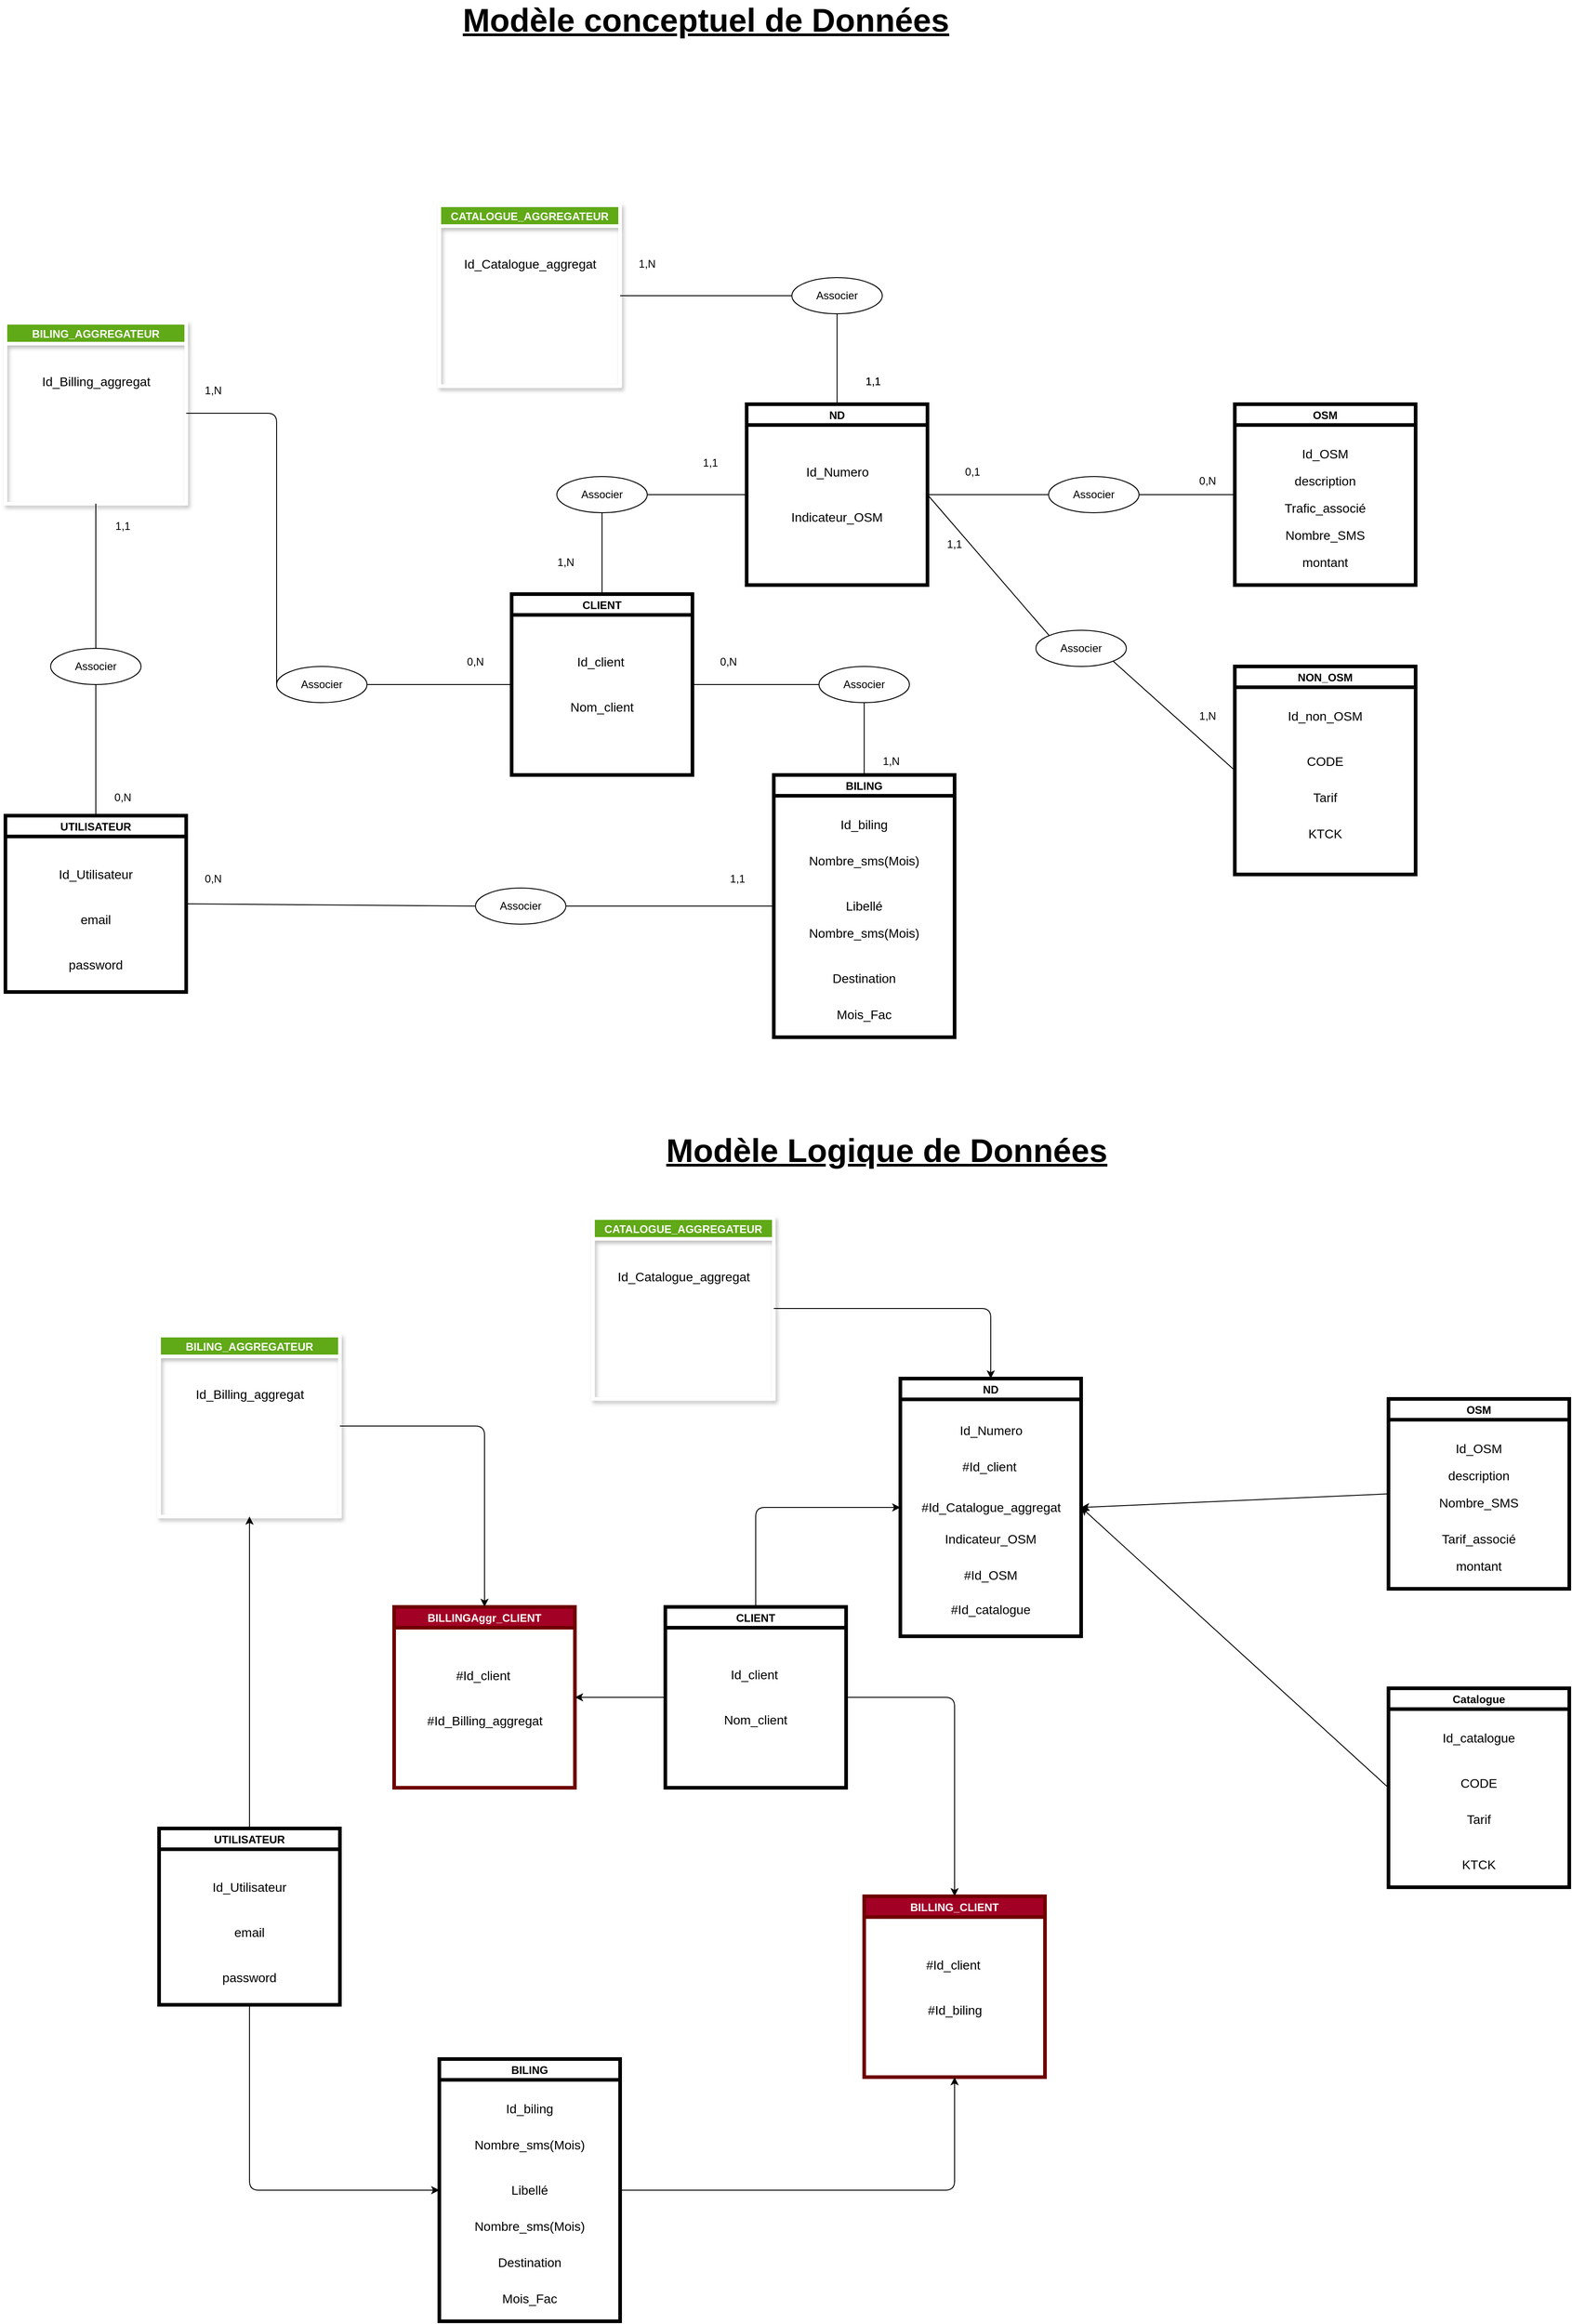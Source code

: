 <mxfile>
    <diagram id="ox7C8p8uEcDd9QCXiQIb" name="Page-1">
        <mxGraphModel dx="1126" dy="1733" grid="1" gridSize="10" guides="1" tooltips="1" connect="1" arrows="1" fold="1" page="1" pageScale="1" pageWidth="850" pageHeight="1100" math="0" shadow="0">
            <root>
                <mxCell id="0"/>
                <mxCell id="1" parent="0"/>
                <mxCell id="10" value="CLIENT" style="swimlane;startSize=23;strokeWidth=4;" parent="1" vertex="1">
                    <mxGeometry x="100" y="500" width="200" height="200" as="geometry"/>
                </mxCell>
                <mxCell id="59" value="&lt;font style=&quot;font-size: 14px;&quot;&gt;Id_client&amp;nbsp;&lt;/font&gt;" style="text;html=1;strokeColor=none;fillColor=none;align=center;verticalAlign=middle;whiteSpace=wrap;rounded=0;" parent="10" vertex="1">
                    <mxGeometry x="39.5" y="60" width="121" height="30" as="geometry"/>
                </mxCell>
                <mxCell id="159" value="&lt;span style=&quot;font-size: 14px;&quot;&gt;Nom_client&lt;/span&gt;" style="text;html=1;strokeColor=none;fillColor=none;align=center;verticalAlign=middle;whiteSpace=wrap;rounded=0;" parent="10" vertex="1">
                    <mxGeometry x="70" y="110" width="60" height="30" as="geometry"/>
                </mxCell>
                <mxCell id="11" value="OSM" style="swimlane;startSize=23;strokeWidth=4;" parent="1" vertex="1">
                    <mxGeometry x="900" y="290" width="200" height="200" as="geometry"/>
                </mxCell>
                <mxCell id="60" value="&lt;font style=&quot;font-size: 14px;&quot;&gt;Id_OSM&lt;/font&gt;" style="text;html=1;strokeColor=none;fillColor=none;align=center;verticalAlign=middle;whiteSpace=wrap;rounded=0;" parent="11" vertex="1">
                    <mxGeometry x="70" y="40" width="60" height="30" as="geometry"/>
                </mxCell>
                <mxCell id="64" value="&lt;span style=&quot;font-size: 14px;&quot;&gt;description&lt;/span&gt;" style="text;html=1;strokeColor=none;fillColor=none;align=center;verticalAlign=middle;whiteSpace=wrap;rounded=0;" parent="11" vertex="1">
                    <mxGeometry x="70" y="70" width="60" height="30" as="geometry"/>
                </mxCell>
                <mxCell id="65" value="&lt;span style=&quot;font-size: 14px;&quot;&gt;Trafic_associé&lt;/span&gt;" style="text;html=1;strokeColor=none;fillColor=none;align=center;verticalAlign=middle;whiteSpace=wrap;rounded=0;" parent="11" vertex="1">
                    <mxGeometry x="70" y="100" width="60" height="30" as="geometry"/>
                </mxCell>
                <mxCell id="66" value="&lt;span style=&quot;font-size: 14px;&quot;&gt;Nombre_SMS&lt;/span&gt;" style="text;html=1;strokeColor=none;fillColor=none;align=center;verticalAlign=middle;whiteSpace=wrap;rounded=0;" parent="11" vertex="1">
                    <mxGeometry x="70" y="130" width="60" height="30" as="geometry"/>
                </mxCell>
                <mxCell id="169" value="&lt;span style=&quot;font-size: 14px;&quot;&gt;montant&lt;br&gt;&lt;/span&gt;" style="text;html=1;strokeColor=none;fillColor=none;align=center;verticalAlign=middle;whiteSpace=wrap;rounded=0;" parent="11" vertex="1">
                    <mxGeometry x="70" y="160" width="60" height="30" as="geometry"/>
                </mxCell>
                <mxCell id="15" style="edgeStyle=entityRelationEdgeStyle;html=1;startArrow=none;endArrow=none;segment=10;curved=1;sourcePerimeterSpacing=0;targetPerimeterSpacing=0;exitX=1;exitY=0.5;exitDx=0;exitDy=0;entryX=0;entryY=0.5;entryDx=0;entryDy=0;" parent="1" source="12" target="11" edge="1">
                    <mxGeometry relative="1" as="geometry"/>
                </mxCell>
                <mxCell id="12" value="Associer" style="ellipse;whiteSpace=wrap;html=1;align=center;newEdgeStyle={&quot;edgeStyle&quot;:&quot;entityRelationEdgeStyle&quot;,&quot;startArrow&quot;:&quot;none&quot;,&quot;endArrow&quot;:&quot;none&quot;,&quot;segment&quot;:10,&quot;curved&quot;:1,&quot;sourcePerimeterSpacing&quot;:0,&quot;targetPerimeterSpacing&quot;:0};treeFolding=1;treeMoving=1;" parent="1" vertex="1">
                    <mxGeometry x="694" y="370" width="100" height="40" as="geometry"/>
                </mxCell>
                <mxCell id="16" value="0,N" style="text;html=1;strokeColor=none;fillColor=none;align=center;verticalAlign=middle;whiteSpace=wrap;rounded=0;" parent="1" vertex="1">
                    <mxGeometry x="310" y="560" width="60" height="30" as="geometry"/>
                </mxCell>
                <mxCell id="17" value="0,N" style="text;html=1;strokeColor=none;fillColor=none;align=center;verticalAlign=middle;whiteSpace=wrap;rounded=0;" parent="1" vertex="1">
                    <mxGeometry x="840" y="360" width="60" height="30" as="geometry"/>
                </mxCell>
                <mxCell id="18" value="NON_OSM" style="swimlane;startSize=23;strokeWidth=4;" parent="1" vertex="1">
                    <mxGeometry x="900" y="580" width="200" height="230" as="geometry"/>
                </mxCell>
                <mxCell id="61" value="&lt;font style=&quot;font-size: 14px;&quot;&gt;Id_non_OSM&lt;/font&gt;" style="text;html=1;strokeColor=none;fillColor=none;align=center;verticalAlign=middle;whiteSpace=wrap;rounded=0;" parent="18" vertex="1">
                    <mxGeometry x="70" y="40" width="60" height="30" as="geometry"/>
                </mxCell>
                <mxCell id="164" value="&lt;span style=&quot;font-size: 14px;&quot;&gt;CODE&lt;/span&gt;" style="text;html=1;strokeColor=none;fillColor=none;align=center;verticalAlign=middle;whiteSpace=wrap;rounded=0;" parent="18" vertex="1">
                    <mxGeometry x="70" y="90" width="60" height="30" as="geometry"/>
                </mxCell>
                <mxCell id="165" value="&lt;span style=&quot;font-size: 14px;&quot;&gt;Tarif&lt;/span&gt;" style="text;html=1;strokeColor=none;fillColor=none;align=center;verticalAlign=middle;whiteSpace=wrap;rounded=0;" parent="18" vertex="1">
                    <mxGeometry x="70" y="130" width="60" height="30" as="geometry"/>
                </mxCell>
                <mxCell id="166" value="&lt;span style=&quot;font-size: 14px;&quot;&gt;KTCK&lt;/span&gt;" style="text;html=1;strokeColor=none;fillColor=none;align=center;verticalAlign=middle;whiteSpace=wrap;rounded=0;" parent="18" vertex="1">
                    <mxGeometry x="70" y="170" width="60" height="30" as="geometry"/>
                </mxCell>
                <mxCell id="41" value="BILING" style="swimlane;startSize=23;strokeWidth=4;" parent="1" vertex="1">
                    <mxGeometry x="390" y="700" width="200" height="290" as="geometry"/>
                </mxCell>
                <mxCell id="63" value="&lt;font style=&quot;font-size: 14px;&quot;&gt;Id_biling&lt;/font&gt;" style="text;html=1;strokeColor=none;fillColor=none;align=center;verticalAlign=middle;whiteSpace=wrap;rounded=0;" parent="41" vertex="1">
                    <mxGeometry x="70" y="40" width="60" height="30" as="geometry"/>
                </mxCell>
                <mxCell id="67" value="&lt;font style=&quot;font-size: 14px;&quot;&gt;Nombre_sms(Mois)&lt;/font&gt;" style="text;html=1;strokeColor=none;fillColor=none;align=center;verticalAlign=middle;whiteSpace=wrap;rounded=0;" parent="41" vertex="1">
                    <mxGeometry x="70" y="80" width="60" height="30" as="geometry"/>
                </mxCell>
                <mxCell id="68" value="&lt;font style=&quot;font-size: 14px;&quot;&gt;Mois_Fac&lt;/font&gt;" style="text;html=1;strokeColor=none;fillColor=none;align=center;verticalAlign=middle;whiteSpace=wrap;rounded=0;" parent="41" vertex="1">
                    <mxGeometry x="70" y="250" width="60" height="30" as="geometry"/>
                </mxCell>
                <mxCell id="152" value="&lt;font style=&quot;font-size: 14px;&quot;&gt;Libellé&lt;/font&gt;" style="text;html=1;strokeColor=none;fillColor=none;align=center;verticalAlign=middle;whiteSpace=wrap;rounded=0;" parent="41" vertex="1">
                    <mxGeometry x="70" y="130" width="60" height="30" as="geometry"/>
                </mxCell>
                <mxCell id="50" value="&lt;font style=&quot;font-size: 36px;&quot;&gt;&lt;b&gt;&lt;u&gt;Modèle conceptuel de Données&lt;/u&gt;&lt;/b&gt;&lt;/font&gt;" style="text;html=1;strokeColor=none;fillColor=none;align=center;verticalAlign=middle;whiteSpace=wrap;rounded=0;" parent="1" vertex="1">
                    <mxGeometry x="40" y="-150" width="550" height="30" as="geometry"/>
                </mxCell>
                <mxCell id="53" value="Associer" style="ellipse;whiteSpace=wrap;html=1;align=center;newEdgeStyle={&quot;edgeStyle&quot;:&quot;entityRelationEdgeStyle&quot;,&quot;startArrow&quot;:&quot;none&quot;,&quot;endArrow&quot;:&quot;none&quot;,&quot;segment&quot;:10,&quot;curved&quot;:1,&quot;sourcePerimeterSpacing&quot;:0,&quot;targetPerimeterSpacing&quot;:0};treeFolding=1;treeMoving=1;" parent="1" vertex="1">
                    <mxGeometry x="440" y="580" width="100" height="40" as="geometry"/>
                </mxCell>
                <mxCell id="54" value="" style="endArrow=none;html=1;entryX=0;entryY=0.5;entryDx=0;entryDy=0;exitX=1;exitY=0.5;exitDx=0;exitDy=0;" parent="1" source="10" target="53" edge="1">
                    <mxGeometry width="50" height="50" relative="1" as="geometry">
                        <mxPoint x="850" y="670" as="sourcePoint"/>
                        <mxPoint x="900" y="620" as="targetPoint"/>
                    </mxGeometry>
                </mxCell>
                <mxCell id="56" value="" style="endArrow=none;html=1;entryX=0.5;entryY=1;entryDx=0;entryDy=0;exitX=0.5;exitY=0;exitDx=0;exitDy=0;" parent="1" source="41" target="53" edge="1">
                    <mxGeometry width="50" height="50" relative="1" as="geometry">
                        <mxPoint x="850" y="670" as="sourcePoint"/>
                        <mxPoint x="900" y="620" as="targetPoint"/>
                    </mxGeometry>
                </mxCell>
                <mxCell id="57" value="0,1" style="text;html=1;strokeColor=none;fillColor=none;align=center;verticalAlign=middle;whiteSpace=wrap;rounded=0;" parent="1" vertex="1">
                    <mxGeometry x="580" y="350" width="60" height="30" as="geometry"/>
                </mxCell>
                <mxCell id="58" value="1,N" style="text;html=1;strokeColor=none;fillColor=none;align=center;verticalAlign=middle;whiteSpace=wrap;rounded=0;" parent="1" vertex="1">
                    <mxGeometry x="490" y="670" width="60" height="30" as="geometry"/>
                </mxCell>
                <mxCell id="73" value="&lt;font style=&quot;font-size: 36px;&quot;&gt;&lt;b&gt;&lt;u&gt;Modèle Logique de Données&lt;/u&gt;&lt;/b&gt;&lt;/font&gt;" style="text;html=1;strokeColor=none;fillColor=none;align=center;verticalAlign=middle;whiteSpace=wrap;rounded=0;" parent="1" vertex="1">
                    <mxGeometry x="240" y="1100" width="550" height="30" as="geometry"/>
                </mxCell>
                <mxCell id="130" value="UTILISATEUR" style="swimlane;startSize=23;strokeWidth=4;" parent="1" vertex="1">
                    <mxGeometry x="-460" y="745" width="200" height="195" as="geometry"/>
                </mxCell>
                <mxCell id="131" value="&lt;font style=&quot;font-size: 14px;&quot;&gt;Id_Utilisateur&lt;/font&gt;" style="text;html=1;strokeColor=none;fillColor=none;align=center;verticalAlign=middle;whiteSpace=wrap;rounded=0;" parent="130" vertex="1">
                    <mxGeometry x="70" y="50" width="60" height="30" as="geometry"/>
                </mxCell>
                <mxCell id="132" value="&lt;font style=&quot;font-size: 14px;&quot;&gt;email&lt;/font&gt;" style="text;html=1;strokeColor=none;fillColor=none;align=center;verticalAlign=middle;whiteSpace=wrap;rounded=0;" parent="130" vertex="1">
                    <mxGeometry x="70" y="100" width="60" height="30" as="geometry"/>
                </mxCell>
                <mxCell id="133" value="&lt;span style=&quot;font-size: 14px;&quot;&gt;password&lt;/span&gt;" style="text;html=1;strokeColor=none;fillColor=none;align=center;verticalAlign=middle;whiteSpace=wrap;rounded=0;" parent="130" vertex="1">
                    <mxGeometry x="70" y="150" width="60" height="30" as="geometry"/>
                </mxCell>
                <mxCell id="135" style="edgeStyle=entityRelationEdgeStyle;html=1;startArrow=none;endArrow=none;segment=10;curved=1;sourcePerimeterSpacing=0;targetPerimeterSpacing=0;exitX=1;exitY=0.5;exitDx=0;exitDy=0;entryX=0;entryY=0.5;entryDx=0;entryDy=0;" parent="1" source="134" target="41" edge="1">
                    <mxGeometry relative="1" as="geometry"/>
                </mxCell>
                <mxCell id="136" style="edgeStyle=entityRelationEdgeStyle;html=1;startArrow=none;endArrow=none;segment=10;curved=1;sourcePerimeterSpacing=0;targetPerimeterSpacing=0;exitX=0;exitY=0.5;exitDx=0;exitDy=0;entryX=1;entryY=0.5;entryDx=0;entryDy=0;" parent="1" source="134" target="130" edge="1">
                    <mxGeometry relative="1" as="geometry"/>
                </mxCell>
                <mxCell id="134" value="Associer" style="ellipse;whiteSpace=wrap;html=1;align=center;newEdgeStyle={&quot;edgeStyle&quot;:&quot;entityRelationEdgeStyle&quot;,&quot;startArrow&quot;:&quot;none&quot;,&quot;endArrow&quot;:&quot;none&quot;,&quot;segment&quot;:10,&quot;curved&quot;:1,&quot;sourcePerimeterSpacing&quot;:0,&quot;targetPerimeterSpacing&quot;:0};treeFolding=1;treeMoving=1;" parent="1" vertex="1">
                    <mxGeometry x="60" y="825" width="100" height="40" as="geometry"/>
                </mxCell>
                <mxCell id="142" value="1,1" style="text;html=1;strokeColor=none;fillColor=none;align=center;verticalAlign=middle;whiteSpace=wrap;rounded=0;" parent="1" vertex="1">
                    <mxGeometry x="320" y="800" width="60" height="30" as="geometry"/>
                </mxCell>
                <mxCell id="143" value="0,N" style="text;html=1;strokeColor=none;fillColor=none;align=center;verticalAlign=middle;whiteSpace=wrap;rounded=0;" parent="1" vertex="1">
                    <mxGeometry x="-260" y="800" width="60" height="30" as="geometry"/>
                </mxCell>
                <mxCell id="150" value="&lt;font style=&quot;font-size: 14px;&quot;&gt;Nombre_sms(Mois)&lt;/font&gt;" style="text;html=1;strokeColor=none;fillColor=none;align=center;verticalAlign=middle;whiteSpace=wrap;rounded=0;" parent="1" vertex="1">
                    <mxGeometry x="460" y="860" width="60" height="30" as="geometry"/>
                </mxCell>
                <mxCell id="151" value="&lt;font style=&quot;font-size: 14px;&quot;&gt;Destination&lt;/font&gt;" style="text;html=1;strokeColor=none;fillColor=none;align=center;verticalAlign=middle;whiteSpace=wrap;rounded=0;" parent="1" vertex="1">
                    <mxGeometry x="460" y="910" width="60" height="30" as="geometry"/>
                </mxCell>
                <mxCell id="172" value="ND" style="swimlane;startSize=23;strokeWidth=4;" parent="1" vertex="1">
                    <mxGeometry x="360" y="290" width="200" height="200" as="geometry"/>
                </mxCell>
                <mxCell id="173" value="&lt;span style=&quot;font-size: 14px;&quot;&gt;Id_Numero&lt;/span&gt;" style="text;html=1;strokeColor=none;fillColor=none;align=center;verticalAlign=middle;whiteSpace=wrap;rounded=0;" parent="172" vertex="1">
                    <mxGeometry x="39.5" y="60" width="121" height="30" as="geometry"/>
                </mxCell>
                <mxCell id="312" value="&lt;font style=&quot;font-size: 14px;&quot;&gt;Indicateur_OSM&lt;/font&gt;" style="text;html=1;strokeColor=none;fillColor=none;align=center;verticalAlign=middle;whiteSpace=wrap;rounded=0;" parent="172" vertex="1">
                    <mxGeometry x="70" y="110" width="60" height="30" as="geometry"/>
                </mxCell>
                <mxCell id="175" value="" style="endArrow=none;html=1;entryX=0;entryY=0.5;entryDx=0;entryDy=0;exitX=1;exitY=0.5;exitDx=0;exitDy=0;" parent="1" source="172" target="12" edge="1">
                    <mxGeometry width="50" height="50" relative="1" as="geometry">
                        <mxPoint x="650" y="580" as="sourcePoint"/>
                        <mxPoint x="700" y="530" as="targetPoint"/>
                    </mxGeometry>
                </mxCell>
                <mxCell id="179" value="Associer" style="ellipse;whiteSpace=wrap;html=1;align=center;newEdgeStyle={&quot;edgeStyle&quot;:&quot;entityRelationEdgeStyle&quot;,&quot;startArrow&quot;:&quot;none&quot;,&quot;endArrow&quot;:&quot;none&quot;,&quot;segment&quot;:10,&quot;curved&quot;:1,&quot;sourcePerimeterSpacing&quot;:0,&quot;targetPerimeterSpacing&quot;:0};treeFolding=1;treeMoving=1;" parent="1" vertex="1">
                    <mxGeometry x="150" y="370" width="100" height="40" as="geometry"/>
                </mxCell>
                <mxCell id="180" value="" style="endArrow=none;html=1;exitX=0.5;exitY=1;exitDx=0;exitDy=0;entryX=0.5;entryY=0;entryDx=0;entryDy=0;" parent="1" source="179" target="10" edge="1">
                    <mxGeometry width="50" height="50" relative="1" as="geometry">
                        <mxPoint x="650" y="580" as="sourcePoint"/>
                        <mxPoint x="700" y="530" as="targetPoint"/>
                    </mxGeometry>
                </mxCell>
                <mxCell id="181" value="" style="endArrow=none;html=1;entryX=1;entryY=0.5;entryDx=0;entryDy=0;exitX=0;exitY=0.5;exitDx=0;exitDy=0;" parent="1" source="172" target="179" edge="1">
                    <mxGeometry width="50" height="50" relative="1" as="geometry">
                        <mxPoint x="650" y="580" as="sourcePoint"/>
                        <mxPoint x="700" y="530" as="targetPoint"/>
                    </mxGeometry>
                </mxCell>
                <mxCell id="182" value="1,1" style="text;html=1;strokeColor=none;fillColor=none;align=center;verticalAlign=middle;whiteSpace=wrap;rounded=0;" parent="1" vertex="1">
                    <mxGeometry x="290" y="340" width="60" height="30" as="geometry"/>
                </mxCell>
                <mxCell id="184" value="1,N" style="text;html=1;strokeColor=none;fillColor=none;align=center;verticalAlign=middle;whiteSpace=wrap;rounded=0;" parent="1" vertex="1">
                    <mxGeometry x="130" y="450" width="60" height="30" as="geometry"/>
                </mxCell>
                <mxCell id="185" value="BILING_AGGREGATEUR" style="swimlane;startSize=23;fillColor=#60a917;fontColor=#ffffff;strokeColor=#FFFFFF;shadow=1;strokeWidth=4;" parent="1" vertex="1">
                    <mxGeometry x="-460" y="200" width="200" height="200" as="geometry"/>
                </mxCell>
                <mxCell id="186" value="&lt;span style=&quot;font-size: 14px;&quot;&gt;Id_Billing_aggregat&lt;/span&gt;" style="text;html=1;strokeColor=none;fillColor=none;align=center;verticalAlign=middle;whiteSpace=wrap;rounded=0;" parent="185" vertex="1">
                    <mxGeometry x="39.5" y="50" width="121" height="30" as="geometry"/>
                </mxCell>
                <mxCell id="187" value="Associer" style="ellipse;whiteSpace=wrap;html=1;align=center;newEdgeStyle={&quot;edgeStyle&quot;:&quot;entityRelationEdgeStyle&quot;,&quot;startArrow&quot;:&quot;none&quot;,&quot;endArrow&quot;:&quot;none&quot;,&quot;segment&quot;:10,&quot;curved&quot;:1,&quot;sourcePerimeterSpacing&quot;:0,&quot;targetPerimeterSpacing&quot;:0};treeFolding=1;treeMoving=1;" parent="1" vertex="1">
                    <mxGeometry x="410" y="150" width="100" height="40" as="geometry"/>
                </mxCell>
                <mxCell id="189" value="" style="endArrow=none;html=1;entryX=0.5;entryY=0;entryDx=0;entryDy=0;exitX=0.5;exitY=1;exitDx=0;exitDy=0;" parent="1" source="187" target="172" edge="1">
                    <mxGeometry width="50" height="50" relative="1" as="geometry">
                        <mxPoint x="460" y="190" as="sourcePoint"/>
                        <mxPoint x="470" y="70" as="targetPoint"/>
                    </mxGeometry>
                </mxCell>
                <mxCell id="190" value="CATALOGUE_AGGREGATEUR" style="swimlane;startSize=23;fillColor=#60a917;fontColor=#ffffff;strokeColor=#FFFFFF;shadow=1;strokeWidth=4;" parent="1" vertex="1">
                    <mxGeometry x="20" y="70" width="200" height="200" as="geometry"/>
                </mxCell>
                <mxCell id="191" value="&lt;span style=&quot;font-size: 14px;&quot;&gt;Id_Catalogue_aggregat&lt;/span&gt;" style="text;html=1;strokeColor=none;fillColor=none;align=center;verticalAlign=middle;whiteSpace=wrap;rounded=0;" parent="190" vertex="1">
                    <mxGeometry x="39.5" y="50" width="121" height="30" as="geometry"/>
                </mxCell>
                <mxCell id="192" value="" style="endArrow=none;html=1;exitX=1;exitY=0.5;exitDx=0;exitDy=0;entryX=0;entryY=0.5;entryDx=0;entryDy=0;" parent="1" source="190" target="187" edge="1">
                    <mxGeometry width="50" height="50" relative="1" as="geometry">
                        <mxPoint x="400" y="200" as="sourcePoint"/>
                        <mxPoint x="450" y="150" as="targetPoint"/>
                    </mxGeometry>
                </mxCell>
                <mxCell id="194" value="Associer" style="ellipse;whiteSpace=wrap;html=1;align=center;newEdgeStyle={&quot;edgeStyle&quot;:&quot;entityRelationEdgeStyle&quot;,&quot;startArrow&quot;:&quot;none&quot;,&quot;endArrow&quot;:&quot;none&quot;,&quot;segment&quot;:10,&quot;curved&quot;:1,&quot;sourcePerimeterSpacing&quot;:0,&quot;targetPerimeterSpacing&quot;:0};treeFolding=1;treeMoving=1;" parent="1" vertex="1">
                    <mxGeometry x="-160" y="580" width="100" height="40" as="geometry"/>
                </mxCell>
                <mxCell id="196" value="" style="endArrow=none;html=1;fontSize=13;entryX=1;entryY=0.5;entryDx=0;entryDy=0;exitX=0;exitY=0.5;exitDx=0;exitDy=0;" parent="1" source="10" target="194" edge="1">
                    <mxGeometry width="50" height="50" relative="1" as="geometry">
                        <mxPoint x="240" y="490" as="sourcePoint"/>
                        <mxPoint x="290" y="440" as="targetPoint"/>
                    </mxGeometry>
                </mxCell>
                <mxCell id="197" value="" style="endArrow=none;html=1;fontSize=13;entryX=1;entryY=0.5;entryDx=0;entryDy=0;exitX=0;exitY=0.5;exitDx=0;exitDy=0;" parent="1" source="194" target="185" edge="1">
                    <mxGeometry width="50" height="50" relative="1" as="geometry">
                        <mxPoint x="240" y="490" as="sourcePoint"/>
                        <mxPoint x="290" y="440" as="targetPoint"/>
                        <Array as="points">
                            <mxPoint x="-160" y="300"/>
                        </Array>
                    </mxGeometry>
                </mxCell>
                <mxCell id="198" value="Associer" style="ellipse;whiteSpace=wrap;html=1;align=center;newEdgeStyle={&quot;edgeStyle&quot;:&quot;entityRelationEdgeStyle&quot;,&quot;startArrow&quot;:&quot;none&quot;,&quot;endArrow&quot;:&quot;none&quot;,&quot;segment&quot;:10,&quot;curved&quot;:1,&quot;sourcePerimeterSpacing&quot;:0,&quot;targetPerimeterSpacing&quot;:0};treeFolding=1;treeMoving=1;" parent="1" vertex="1">
                    <mxGeometry x="-410" y="560" width="100" height="40" as="geometry"/>
                </mxCell>
                <mxCell id="199" value="" style="endArrow=none;html=1;fontSize=13;entryX=0.5;entryY=1;entryDx=0;entryDy=0;exitX=0.5;exitY=0;exitDx=0;exitDy=0;" parent="1" source="198" target="185" edge="1">
                    <mxGeometry width="50" height="50" relative="1" as="geometry">
                        <mxPoint x="150" y="550" as="sourcePoint"/>
                        <mxPoint x="200" y="500" as="targetPoint"/>
                    </mxGeometry>
                </mxCell>
                <mxCell id="200" value="" style="endArrow=none;html=1;fontSize=13;entryX=0.5;entryY=1;entryDx=0;entryDy=0;exitX=0.5;exitY=0;exitDx=0;exitDy=0;" parent="1" source="130" target="198" edge="1">
                    <mxGeometry width="50" height="50" relative="1" as="geometry">
                        <mxPoint x="-360" y="730" as="sourcePoint"/>
                        <mxPoint x="200" y="500" as="targetPoint"/>
                    </mxGeometry>
                </mxCell>
                <mxCell id="201" value="0,N" style="text;html=1;strokeColor=none;fillColor=none;align=center;verticalAlign=middle;whiteSpace=wrap;rounded=0;" parent="1" vertex="1">
                    <mxGeometry x="-360" y="710" width="60" height="30" as="geometry"/>
                </mxCell>
                <mxCell id="202" value="1,1" style="text;html=1;strokeColor=none;fillColor=none;align=center;verticalAlign=middle;whiteSpace=wrap;rounded=0;" parent="1" vertex="1">
                    <mxGeometry x="-360" y="410" width="60" height="30" as="geometry"/>
                </mxCell>
                <mxCell id="203" value="1,N" style="text;html=1;strokeColor=none;fillColor=none;align=center;verticalAlign=middle;whiteSpace=wrap;rounded=0;" parent="1" vertex="1">
                    <mxGeometry x="-260" y="260" width="60" height="30" as="geometry"/>
                </mxCell>
                <mxCell id="204" value="0,N" style="text;html=1;strokeColor=none;fillColor=none;align=center;verticalAlign=middle;whiteSpace=wrap;rounded=0;" parent="1" vertex="1">
                    <mxGeometry x="30" y="560" width="60" height="30" as="geometry"/>
                </mxCell>
                <mxCell id="207" value="CLIENT" style="swimlane;startSize=23;strokeWidth=4;" parent="1" vertex="1">
                    <mxGeometry x="270" y="1620" width="200" height="200" as="geometry"/>
                </mxCell>
                <mxCell id="208" value="&lt;font style=&quot;font-size: 14px;&quot;&gt;Id_client&amp;nbsp;&lt;/font&gt;" style="text;html=1;strokeColor=none;fillColor=none;align=center;verticalAlign=middle;whiteSpace=wrap;rounded=0;" parent="207" vertex="1">
                    <mxGeometry x="39.5" y="60" width="121" height="30" as="geometry"/>
                </mxCell>
                <mxCell id="209" value="&lt;span style=&quot;font-size: 14px;&quot;&gt;Nom_client&lt;/span&gt;" style="text;html=1;strokeColor=none;fillColor=none;align=center;verticalAlign=middle;whiteSpace=wrap;rounded=0;" parent="207" vertex="1">
                    <mxGeometry x="70" y="110" width="60" height="30" as="geometry"/>
                </mxCell>
                <mxCell id="210" value="OSM" style="swimlane;startSize=23;strokeWidth=4;" parent="1" vertex="1">
                    <mxGeometry x="1070" y="1390" width="200" height="210" as="geometry"/>
                </mxCell>
                <mxCell id="211" value="&lt;font style=&quot;font-size: 14px;&quot;&gt;Id_OSM&lt;/font&gt;" style="text;html=1;strokeColor=none;fillColor=none;align=center;verticalAlign=middle;whiteSpace=wrap;rounded=0;" parent="210" vertex="1">
                    <mxGeometry x="70" y="40" width="60" height="30" as="geometry"/>
                </mxCell>
                <mxCell id="212" value="&lt;span style=&quot;font-size: 14px;&quot;&gt;description&lt;/span&gt;" style="text;html=1;strokeColor=none;fillColor=none;align=center;verticalAlign=middle;whiteSpace=wrap;rounded=0;" parent="210" vertex="1">
                    <mxGeometry x="70" y="70" width="60" height="30" as="geometry"/>
                </mxCell>
                <mxCell id="213" value="&lt;span style=&quot;font-size: 14px;&quot;&gt;Tarif_associé&lt;/span&gt;" style="text;html=1;strokeColor=none;fillColor=none;align=center;verticalAlign=middle;whiteSpace=wrap;rounded=0;" parent="210" vertex="1">
                    <mxGeometry x="70" y="140" width="60" height="30" as="geometry"/>
                </mxCell>
                <mxCell id="214" value="&lt;span style=&quot;font-size: 14px;&quot;&gt;Nombre_SMS&lt;/span&gt;" style="text;html=1;strokeColor=none;fillColor=none;align=center;verticalAlign=middle;whiteSpace=wrap;rounded=0;" parent="210" vertex="1">
                    <mxGeometry x="70" y="100" width="60" height="30" as="geometry"/>
                </mxCell>
                <mxCell id="215" value="&lt;span style=&quot;font-size: 14px;&quot;&gt;montant&lt;br&gt;&lt;/span&gt;" style="text;html=1;strokeColor=none;fillColor=none;align=center;verticalAlign=middle;whiteSpace=wrap;rounded=0;" parent="210" vertex="1">
                    <mxGeometry x="70" y="170" width="60" height="30" as="geometry"/>
                </mxCell>
                <mxCell id="220" value="Catalogue" style="swimlane;startSize=23;strokeWidth=4;" parent="1" vertex="1">
                    <mxGeometry x="1070" y="1710" width="200" height="220" as="geometry"/>
                </mxCell>
                <mxCell id="221" value="&lt;span style=&quot;font-size: 14px;&quot;&gt;Id_catalogue&lt;/span&gt;" style="text;html=1;strokeColor=none;fillColor=none;align=center;verticalAlign=middle;whiteSpace=wrap;rounded=0;" parent="220" vertex="1">
                    <mxGeometry x="70" y="40" width="60" height="30" as="geometry"/>
                </mxCell>
                <mxCell id="223" value="&lt;span style=&quot;font-size: 14px;&quot;&gt;CODE&lt;/span&gt;" style="text;html=1;strokeColor=none;fillColor=none;align=center;verticalAlign=middle;whiteSpace=wrap;rounded=0;" parent="220" vertex="1">
                    <mxGeometry x="70" y="90" width="60" height="30" as="geometry"/>
                </mxCell>
                <mxCell id="224" value="&lt;span style=&quot;font-size: 14px;&quot;&gt;Tarif&lt;/span&gt;" style="text;html=1;strokeColor=none;fillColor=none;align=center;verticalAlign=middle;whiteSpace=wrap;rounded=0;" parent="220" vertex="1">
                    <mxGeometry x="70" y="130" width="60" height="30" as="geometry"/>
                </mxCell>
                <mxCell id="225" value="&lt;span style=&quot;font-size: 14px;&quot;&gt;KTCK&lt;/span&gt;" style="text;html=1;strokeColor=none;fillColor=none;align=center;verticalAlign=middle;whiteSpace=wrap;rounded=0;" parent="220" vertex="1">
                    <mxGeometry x="70" y="180" width="60" height="30" as="geometry"/>
                </mxCell>
                <mxCell id="238" value="BILING" style="swimlane;startSize=23;strokeWidth=4;" parent="1" vertex="1">
                    <mxGeometry x="20" y="2120" width="200" height="290" as="geometry"/>
                </mxCell>
                <mxCell id="239" value="&lt;font style=&quot;font-size: 14px;&quot;&gt;Id_biling&lt;/font&gt;" style="text;html=1;strokeColor=none;fillColor=none;align=center;verticalAlign=middle;whiteSpace=wrap;rounded=0;" parent="238" vertex="1">
                    <mxGeometry x="70" y="40" width="60" height="30" as="geometry"/>
                </mxCell>
                <mxCell id="240" value="&lt;font style=&quot;font-size: 14px;&quot;&gt;Nombre_sms(Mois)&lt;/font&gt;" style="text;html=1;strokeColor=none;fillColor=none;align=center;verticalAlign=middle;whiteSpace=wrap;rounded=0;" parent="238" vertex="1">
                    <mxGeometry x="70" y="80" width="60" height="30" as="geometry"/>
                </mxCell>
                <mxCell id="241" value="&lt;font style=&quot;font-size: 14px;&quot;&gt;Mois_Fac&lt;/font&gt;" style="text;html=1;strokeColor=none;fillColor=none;align=center;verticalAlign=middle;whiteSpace=wrap;rounded=0;" parent="238" vertex="1">
                    <mxGeometry x="70" y="250" width="60" height="30" as="geometry"/>
                </mxCell>
                <mxCell id="242" value="&lt;font style=&quot;font-size: 14px;&quot;&gt;Libellé&lt;/font&gt;" style="text;html=1;strokeColor=none;fillColor=none;align=center;verticalAlign=middle;whiteSpace=wrap;rounded=0;" parent="238" vertex="1">
                    <mxGeometry x="70" y="130" width="60" height="30" as="geometry"/>
                </mxCell>
                <mxCell id="257" value="&lt;font style=&quot;font-size: 14px;&quot;&gt;Nombre_sms(Mois)&lt;/font&gt;" style="text;html=1;strokeColor=none;fillColor=none;align=center;verticalAlign=middle;whiteSpace=wrap;rounded=0;" parent="238" vertex="1">
                    <mxGeometry x="70" y="170" width="60" height="30" as="geometry"/>
                </mxCell>
                <mxCell id="258" value="&lt;font style=&quot;font-size: 14px;&quot;&gt;Destination&lt;/font&gt;" style="text;html=1;strokeColor=none;fillColor=none;align=center;verticalAlign=middle;whiteSpace=wrap;rounded=0;" parent="238" vertex="1">
                    <mxGeometry x="70" y="210" width="60" height="30" as="geometry"/>
                </mxCell>
                <mxCell id="248" value="UTILISATEUR" style="swimlane;startSize=23;strokeWidth=4;" parent="1" vertex="1">
                    <mxGeometry x="-290" y="1865" width="200" height="195" as="geometry"/>
                </mxCell>
                <mxCell id="249" value="&lt;font style=&quot;font-size: 14px;&quot;&gt;Id_Utilisateur&lt;/font&gt;" style="text;html=1;strokeColor=none;fillColor=none;align=center;verticalAlign=middle;whiteSpace=wrap;rounded=0;" parent="248" vertex="1">
                    <mxGeometry x="70" y="50" width="60" height="30" as="geometry"/>
                </mxCell>
                <mxCell id="250" value="&lt;font style=&quot;font-size: 14px;&quot;&gt;email&lt;/font&gt;" style="text;html=1;strokeColor=none;fillColor=none;align=center;verticalAlign=middle;whiteSpace=wrap;rounded=0;" parent="248" vertex="1">
                    <mxGeometry x="70" y="100" width="60" height="30" as="geometry"/>
                </mxCell>
                <mxCell id="251" value="&lt;span style=&quot;font-size: 14px;&quot;&gt;password&lt;/span&gt;" style="text;html=1;strokeColor=none;fillColor=none;align=center;verticalAlign=middle;whiteSpace=wrap;rounded=0;" parent="248" vertex="1">
                    <mxGeometry x="70" y="150" width="60" height="30" as="geometry"/>
                </mxCell>
                <mxCell id="259" value="ND" style="swimlane;startSize=23;strokeWidth=4;" parent="1" vertex="1">
                    <mxGeometry x="530" y="1367.5" width="200" height="285" as="geometry"/>
                </mxCell>
                <mxCell id="260" value="&lt;span style=&quot;font-size: 14px;&quot;&gt;Id_Numero&lt;/span&gt;" style="text;html=1;strokeColor=none;fillColor=none;align=center;verticalAlign=middle;whiteSpace=wrap;rounded=0;" parent="259" vertex="1">
                    <mxGeometry x="39.5" y="42.5" width="121" height="30" as="geometry"/>
                </mxCell>
                <mxCell id="289" value="&lt;font style=&quot;font-size: 14px;&quot;&gt;#Id_client&amp;nbsp;&lt;/font&gt;" style="text;html=1;strokeColor=none;fillColor=none;align=center;verticalAlign=middle;whiteSpace=wrap;rounded=0;" parent="259" vertex="1">
                    <mxGeometry x="39.5" y="82.5" width="121" height="30" as="geometry"/>
                </mxCell>
                <mxCell id="290" value="&lt;span style=&quot;font-size: 14px;&quot;&gt;#Id_Catalogue_aggregat&lt;/span&gt;" style="text;html=1;strokeColor=none;fillColor=none;align=center;verticalAlign=middle;whiteSpace=wrap;rounded=0;" parent="259" vertex="1">
                    <mxGeometry x="39.5" y="127.5" width="121" height="30" as="geometry"/>
                </mxCell>
                <mxCell id="307" value="&lt;font style=&quot;font-size: 14px;&quot;&gt;#Id_OSM&lt;/font&gt;" style="text;html=1;strokeColor=none;fillColor=none;align=center;verticalAlign=middle;whiteSpace=wrap;rounded=0;" parent="259" vertex="1">
                    <mxGeometry x="70" y="202.5" width="60" height="30" as="geometry"/>
                </mxCell>
                <mxCell id="320" value="&lt;font style=&quot;font-size: 14px;&quot;&gt;Indicateur_OSM&lt;/font&gt;" style="text;html=1;strokeColor=none;fillColor=none;align=center;verticalAlign=middle;whiteSpace=wrap;rounded=0;" parent="259" vertex="1">
                    <mxGeometry x="70" y="162.5" width="60" height="30" as="geometry"/>
                </mxCell>
                <mxCell id="321" value="&lt;font style=&quot;font-size: 14px;&quot;&gt;#Id_catalogue&lt;/font&gt;" style="text;html=1;strokeColor=none;fillColor=none;align=center;verticalAlign=middle;whiteSpace=wrap;rounded=0;" parent="259" vertex="1">
                    <mxGeometry x="70" y="240" width="60" height="30" as="geometry"/>
                </mxCell>
                <mxCell id="267" value="BILING_AGGREGATEUR" style="swimlane;startSize=23;fillColor=#60a917;fontColor=#ffffff;strokeColor=#FFFFFF;shadow=1;strokeWidth=4;" parent="1" vertex="1">
                    <mxGeometry x="-290" y="1320" width="200" height="200" as="geometry"/>
                </mxCell>
                <mxCell id="268" value="&lt;span style=&quot;font-size: 14px;&quot;&gt;Id_Billing_aggregat&lt;/span&gt;" style="text;html=1;strokeColor=none;fillColor=none;align=center;verticalAlign=middle;whiteSpace=wrap;rounded=0;" parent="267" vertex="1">
                    <mxGeometry x="39.5" y="50" width="121" height="30" as="geometry"/>
                </mxCell>
                <mxCell id="271" value="CATALOGUE_AGGREGATEUR" style="swimlane;startSize=23;fillColor=#60a917;fontColor=#ffffff;strokeColor=#FFFFFF;shadow=1;strokeWidth=4;" parent="1" vertex="1">
                    <mxGeometry x="190" y="1190" width="200" height="200" as="geometry"/>
                </mxCell>
                <mxCell id="272" value="&lt;span style=&quot;font-size: 14px;&quot;&gt;Id_Catalogue_aggregat&lt;/span&gt;" style="text;html=1;strokeColor=none;fillColor=none;align=center;verticalAlign=middle;whiteSpace=wrap;rounded=0;" parent="271" vertex="1">
                    <mxGeometry x="39.5" y="50" width="121" height="30" as="geometry"/>
                </mxCell>
                <mxCell id="284" value="1,N" style="text;html=1;strokeColor=none;fillColor=none;align=center;verticalAlign=middle;whiteSpace=wrap;rounded=0;" parent="1" vertex="1">
                    <mxGeometry x="220" y="120" width="60" height="30" as="geometry"/>
                </mxCell>
                <mxCell id="285" value="1,1" style="text;html=1;strokeColor=none;fillColor=none;align=center;verticalAlign=middle;whiteSpace=wrap;rounded=0;" parent="1" vertex="1">
                    <mxGeometry x="470" y="250" width="60" height="30" as="geometry"/>
                </mxCell>
                <mxCell id="286" value="" style="endArrow=classic;html=1;fontSize=13;entryX=0.5;entryY=0;entryDx=0;entryDy=0;exitX=1;exitY=0.5;exitDx=0;exitDy=0;" parent="1" source="271" target="259" edge="1">
                    <mxGeometry width="50" height="50" relative="1" as="geometry">
                        <mxPoint x="340" y="1510" as="sourcePoint"/>
                        <mxPoint x="390" y="1460" as="targetPoint"/>
                        <Array as="points">
                            <mxPoint x="630" y="1290"/>
                        </Array>
                    </mxGeometry>
                </mxCell>
                <mxCell id="287" value="" style="endArrow=classic;html=1;fontSize=13;entryX=0.5;entryY=1;entryDx=0;entryDy=0;exitX=0.5;exitY=0;exitDx=0;exitDy=0;" parent="1" source="248" target="267" edge="1">
                    <mxGeometry width="50" height="50" relative="1" as="geometry">
                        <mxPoint x="250" y="1570" as="sourcePoint"/>
                        <mxPoint x="300" y="1520" as="targetPoint"/>
                    </mxGeometry>
                </mxCell>
                <mxCell id="288" value="" style="endArrow=classic;html=1;fontSize=13;entryX=0;entryY=0.5;entryDx=0;entryDy=0;exitX=0.5;exitY=0;exitDx=0;exitDy=0;" parent="1" source="207" target="259" edge="1">
                    <mxGeometry width="50" height="50" relative="1" as="geometry">
                        <mxPoint x="250" y="1570" as="sourcePoint"/>
                        <mxPoint x="300" y="1520" as="targetPoint"/>
                        <Array as="points">
                            <mxPoint x="370" y="1510"/>
                        </Array>
                    </mxGeometry>
                </mxCell>
                <mxCell id="291" value="BILLINGAggr_CLIENT" style="swimlane;startSize=23;strokeWidth=4;fillColor=#a20025;fontColor=#ffffff;strokeColor=#6F0000;" parent="1" vertex="1">
                    <mxGeometry x="-30" y="1620" width="200" height="200" as="geometry"/>
                </mxCell>
                <mxCell id="295" value="&lt;span style=&quot;font-size: 14px;&quot;&gt;#Id_Billing_aggregat&lt;/span&gt;" style="text;html=1;strokeColor=none;fillColor=none;align=center;verticalAlign=middle;whiteSpace=wrap;rounded=0;" parent="291" vertex="1">
                    <mxGeometry x="39.5" y="111" width="121" height="30" as="geometry"/>
                </mxCell>
                <mxCell id="296" value="&lt;font style=&quot;font-size: 14px;&quot;&gt;#Id_client&amp;nbsp;&lt;/font&gt;" style="text;html=1;strokeColor=none;fillColor=none;align=center;verticalAlign=middle;whiteSpace=wrap;rounded=0;" parent="291" vertex="1">
                    <mxGeometry x="39.5" y="61" width="121" height="30" as="geometry"/>
                </mxCell>
                <mxCell id="294" value="" style="endArrow=classic;html=1;fontSize=13;exitX=1;exitY=0.5;exitDx=0;exitDy=0;entryX=0.5;entryY=0;entryDx=0;entryDy=0;" parent="1" source="267" target="291" edge="1">
                    <mxGeometry width="50" height="50" relative="1" as="geometry">
                        <mxPoint x="310" y="1640" as="sourcePoint"/>
                        <mxPoint x="360" y="1590" as="targetPoint"/>
                        <Array as="points">
                            <mxPoint x="70" y="1420"/>
                        </Array>
                    </mxGeometry>
                </mxCell>
                <mxCell id="297" value="" style="endArrow=classic;html=1;fontSize=13;entryX=1;entryY=0.5;entryDx=0;entryDy=0;exitX=0;exitY=0.5;exitDx=0;exitDy=0;" parent="1" source="207" target="291" edge="1">
                    <mxGeometry width="50" height="50" relative="1" as="geometry">
                        <mxPoint x="310" y="1640" as="sourcePoint"/>
                        <mxPoint x="360" y="1590" as="targetPoint"/>
                    </mxGeometry>
                </mxCell>
                <mxCell id="298" value="" style="endArrow=classic;html=1;fontSize=13;exitX=0.5;exitY=1;exitDx=0;exitDy=0;entryX=0;entryY=0.5;entryDx=0;entryDy=0;" parent="1" source="248" target="238" edge="1">
                    <mxGeometry width="50" height="50" relative="1" as="geometry">
                        <mxPoint x="310" y="2040" as="sourcePoint"/>
                        <mxPoint x="-10" y="2250" as="targetPoint"/>
                        <Array as="points">
                            <mxPoint x="-190" y="2265"/>
                        </Array>
                    </mxGeometry>
                </mxCell>
                <mxCell id="299" value="BILLING_CLIENT" style="swimlane;startSize=23;strokeWidth=4;fillColor=#a20025;fontColor=#ffffff;strokeColor=#6F0000;" parent="1" vertex="1">
                    <mxGeometry x="490" y="1940" width="200" height="200" as="geometry"/>
                </mxCell>
                <mxCell id="300" value="&lt;span style=&quot;font-size: 14px;&quot;&gt;#Id_biling&lt;/span&gt;" style="text;html=1;strokeColor=none;fillColor=none;align=center;verticalAlign=middle;whiteSpace=wrap;rounded=0;" parent="299" vertex="1">
                    <mxGeometry x="39.5" y="111" width="121" height="30" as="geometry"/>
                </mxCell>
                <mxCell id="301" value="&lt;font style=&quot;font-size: 14px;&quot;&gt;#Id_client&amp;nbsp;&lt;/font&gt;" style="text;html=1;strokeColor=none;fillColor=none;align=center;verticalAlign=middle;whiteSpace=wrap;rounded=0;" parent="299" vertex="1">
                    <mxGeometry x="39.5" y="61" width="121" height="30" as="geometry"/>
                </mxCell>
                <mxCell id="302" value="" style="endArrow=classic;html=1;fontSize=13;entryX=0.5;entryY=0;entryDx=0;entryDy=0;exitX=1;exitY=0.5;exitDx=0;exitDy=0;" parent="1" source="207" target="299" edge="1">
                    <mxGeometry width="50" height="50" relative="1" as="geometry">
                        <mxPoint x="290" y="1830" as="sourcePoint"/>
                        <mxPoint x="340" y="1780" as="targetPoint"/>
                        <Array as="points">
                            <mxPoint x="590" y="1720"/>
                        </Array>
                    </mxGeometry>
                </mxCell>
                <mxCell id="305" value="" style="endArrow=classic;html=1;fontSize=13;exitX=1;exitY=0.5;exitDx=0;exitDy=0;entryX=0.5;entryY=1;entryDx=0;entryDy=0;" parent="1" source="238" target="299" edge="1">
                    <mxGeometry width="50" height="50" relative="1" as="geometry">
                        <mxPoint x="260" y="1990" as="sourcePoint"/>
                        <mxPoint x="310" y="1940" as="targetPoint"/>
                        <Array as="points">
                            <mxPoint x="590" y="2265"/>
                        </Array>
                    </mxGeometry>
                </mxCell>
                <mxCell id="306" value="" style="endArrow=classic;html=1;fontSize=13;entryX=1;entryY=0.5;entryDx=0;entryDy=0;exitX=0;exitY=0.5;exitDx=0;exitDy=0;" parent="1" source="210" target="259" edge="1">
                    <mxGeometry width="50" height="50" relative="1" as="geometry">
                        <mxPoint x="540" y="1670" as="sourcePoint"/>
                        <mxPoint x="590" y="1620" as="targetPoint"/>
                    </mxGeometry>
                </mxCell>
                <mxCell id="309" value="" style="endArrow=classic;html=1;fontSize=13;exitX=0;exitY=0.5;exitDx=0;exitDy=0;entryX=1;entryY=0.5;entryDx=0;entryDy=0;" parent="1" source="220" target="259" edge="1">
                    <mxGeometry width="50" height="50" relative="1" as="geometry">
                        <mxPoint x="950" y="1760" as="sourcePoint"/>
                        <mxPoint x="730" y="1540" as="targetPoint"/>
                        <Array as="points"/>
                    </mxGeometry>
                </mxCell>
                <mxCell id="313" value="" style="endArrow=none;html=1;entryX=0;entryY=0;entryDx=0;entryDy=0;exitX=1;exitY=0.5;exitDx=0;exitDy=0;" parent="1" source="172" target="314" edge="1">
                    <mxGeometry width="50" height="50" relative="1" as="geometry">
                        <mxPoint x="570" y="400" as="sourcePoint"/>
                        <mxPoint x="704" y="400" as="targetPoint"/>
                    </mxGeometry>
                </mxCell>
                <mxCell id="314" value="Associer" style="ellipse;whiteSpace=wrap;html=1;align=center;newEdgeStyle={&quot;edgeStyle&quot;:&quot;entityRelationEdgeStyle&quot;,&quot;startArrow&quot;:&quot;none&quot;,&quot;endArrow&quot;:&quot;none&quot;,&quot;segment&quot;:10,&quot;curved&quot;:1,&quot;sourcePerimeterSpacing&quot;:0,&quot;targetPerimeterSpacing&quot;:0};treeFolding=1;treeMoving=1;" parent="1" vertex="1">
                    <mxGeometry x="680" y="540" width="100" height="40" as="geometry"/>
                </mxCell>
                <mxCell id="316" value="" style="endArrow=none;html=1;entryX=0;entryY=0.5;entryDx=0;entryDy=0;exitX=1;exitY=1;exitDx=0;exitDy=0;" parent="1" source="314" target="18" edge="1">
                    <mxGeometry width="50" height="50" relative="1" as="geometry">
                        <mxPoint x="740" y="600" as="sourcePoint"/>
                        <mxPoint x="864.645" y="775.858" as="targetPoint"/>
                    </mxGeometry>
                </mxCell>
                <mxCell id="317" value="1,1" style="text;html=1;strokeColor=none;fillColor=none;align=center;verticalAlign=middle;whiteSpace=wrap;rounded=0;" parent="1" vertex="1">
                    <mxGeometry x="560" y="430" width="60" height="30" as="geometry"/>
                </mxCell>
                <mxCell id="318" value="1,1" style="text;html=1;strokeColor=none;fillColor=none;align=center;verticalAlign=middle;whiteSpace=wrap;rounded=0;" parent="1" vertex="1">
                    <mxGeometry x="470" y="250" width="60" height="30" as="geometry"/>
                </mxCell>
                <mxCell id="319" value="1,N" style="text;html=1;strokeColor=none;fillColor=none;align=center;verticalAlign=middle;whiteSpace=wrap;rounded=0;" parent="1" vertex="1">
                    <mxGeometry x="840" y="620" width="60" height="30" as="geometry"/>
                </mxCell>
            </root>
        </mxGraphModel>
    </diagram>
</mxfile>